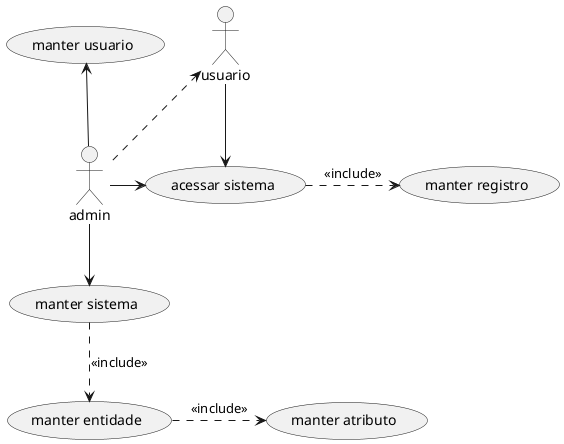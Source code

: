 @startuml

actor admin
actor usuario

usecase uc1 as (manter usuario)
usecase uc2 as (manter sistema)
usecase uc3 as (manter entidade)
usecase uc4 as (manter atributo)
usecase uc5 as (acessar sistema)
usecase uc6 as (manter registro)

admin .u.> usuario
admin -u-> uc1
admin -d-> uc2
admin -r-> uc5
uc2 ..> uc3: <<include>>
uc3 .> uc4: <<include>>
uc5 .> uc6: <<include>>

usuario --> uc5

@enduml
